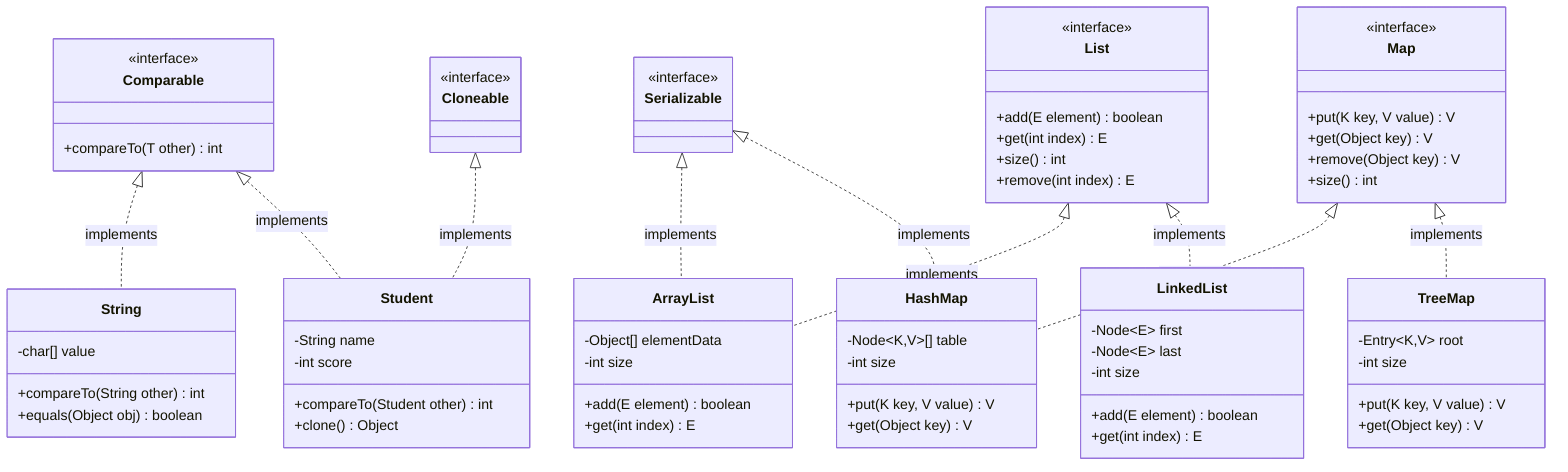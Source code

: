 classDiagram
    class Comparable {
        <<interface>>
        +compareTo(T other) int
    }
    
    class Cloneable {
        <<interface>>
    }
    
    class Serializable {
        <<interface>>
    }
    
    class List {
        <<interface>>
        +add(E element) boolean
        +get(int index) E
        +size() int
        +remove(int index) E
    }
    
    class Map {
        <<interface>>
        +put(K key, V value) V
        +get(Object key) V
        +remove(Object key) V
        +size() int
    }
    
    class ArrayList {
        -Object[] elementData
        -int size
        +add(E element) boolean
        +get(int index) E
    }
    
    class LinkedList {
        -Node~E~ first
        -Node~E~ last
        -int size
        +add(E element) boolean
        +get(int index) E
    }
    
    class HashMap {
        -Node~K,V~[] table
        -int size
        +put(K key, V value) V
        +get(Object key) V
    }
    
    class TreeMap {
        -Entry~K,V~ root
        -int size
        +put(K key, V value) V
        +get(Object key) V
    }
    
    class String {
        -char[] value
        +compareTo(String other) int
        +equals(Object obj) boolean
    }
    
    class Student {
        -String name
        -int score
        +compareTo(Student other) int
        +clone() Object
    }
    
    List <|.. ArrayList : implements
    List <|.. LinkedList : implements
    Map <|.. HashMap : implements
    Map <|.. TreeMap : implements
    Comparable <|.. String : implements
    Comparable <|.. Student : implements
    Cloneable <|.. Student : implements
    Serializable <|.. ArrayList : implements
    Serializable <|.. HashMap : implements